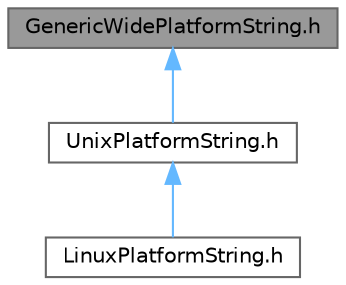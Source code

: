 digraph "GenericWidePlatformString.h"
{
 // INTERACTIVE_SVG=YES
 // LATEX_PDF_SIZE
  bgcolor="transparent";
  edge [fontname=Helvetica,fontsize=10,labelfontname=Helvetica,labelfontsize=10];
  node [fontname=Helvetica,fontsize=10,shape=box,height=0.2,width=0.4];
  Node1 [id="Node000001",label="GenericWidePlatformString.h",height=0.2,width=0.4,color="gray40", fillcolor="grey60", style="filled", fontcolor="black",tooltip=" "];
  Node1 -> Node2 [id="edge1_Node000001_Node000002",dir="back",color="steelblue1",style="solid",tooltip=" "];
  Node2 [id="Node000002",label="UnixPlatformString.h",height=0.2,width=0.4,color="grey40", fillcolor="white", style="filled",URL="$d0/d78/UnixPlatformString_8h.html",tooltip=" "];
  Node2 -> Node3 [id="edge2_Node000002_Node000003",dir="back",color="steelblue1",style="solid",tooltip=" "];
  Node3 [id="Node000003",label="LinuxPlatformString.h",height=0.2,width=0.4,color="grey40", fillcolor="white", style="filled",URL="$d3/d7d/LinuxPlatformString_8h.html",tooltip=" "];
}
